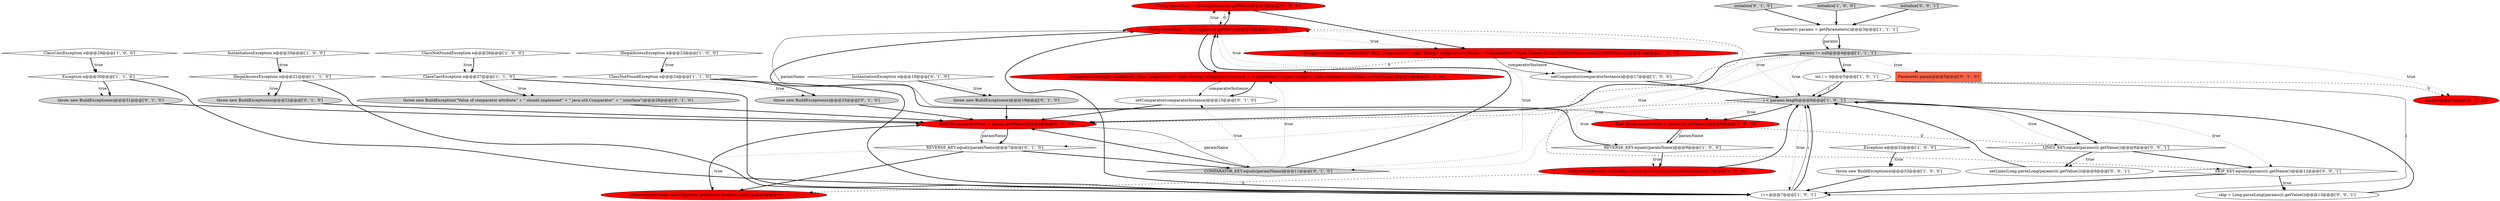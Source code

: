 digraph {
21 [style = filled, label = "String className = (String)params(i(.getValue()@@@15@@@['1', '0', '0']", fillcolor = red, shape = ellipse image = "AAA1AAABBB1BBB"];
0 [style = filled, label = "ClassCastException e@@@27@@@['1', '1', '0']", fillcolor = white, shape = diamond image = "AAA0AAABBB1BBB"];
30 [style = filled, label = "REVERSE_KEY.equals(paramName)@@@7@@@['0', '1', '0']", fillcolor = white, shape = diamond image = "AAA0AAABBB2BBB"];
41 [style = filled, label = "setLines(Long.parseLong(params(i(.getValue()))@@@9@@@['0', '0', '1']", fillcolor = white, shape = ellipse image = "AAA0AAABBB3BBB"];
16 [style = filled, label = "i < params.length@@@6@@@['1', '0', '1']", fillcolor = lightgray, shape = diamond image = "AAA0AAABBB1BBB"];
23 [style = filled, label = "InstantiationException e@@@18@@@['0', '1', '0']", fillcolor = white, shape = diamond image = "AAA0AAABBB2BBB"];
13 [style = filled, label = "InstantiationException e@@@20@@@['1', '0', '0']", fillcolor = white, shape = diamond image = "AAA0AAABBB1BBB"];
25 [style = filled, label = "Parameter param@@@5@@@['0', '1', '0']", fillcolor = tomato, shape = box image = "AAA0AAABBB2BBB"];
39 [style = filled, label = "SKIP_KEY.equals(params(i(.getName())@@@12@@@['0', '0', '1']", fillcolor = white, shape = diamond image = "AAA0AAABBB3BBB"];
32 [style = filled, label = "throw new BuildException(e)@@@31@@@['0', '1', '0']", fillcolor = lightgray, shape = ellipse image = "AAA0AAABBB2BBB"];
20 [style = filled, label = "IllegalAccessException e@@@21@@@['1', '1', '0']", fillcolor = white, shape = diamond image = "AAA0AAABBB1BBB"];
12 [style = filled, label = "final String paramName = params(i(.getName()@@@8@@@['1', '0', '0']", fillcolor = red, shape = ellipse image = "AAA1AAABBB1BBB"];
35 [style = filled, label = "@SuppressWarnings(\"unchecked\") final Comparator<? super String> comparatorInstance = (Comparator<? super String>)(Class.forName(className).newInstance())@@@14@@@['0', '1', '0']", fillcolor = red, shape = ellipse image = "AAA1AAABBB2BBB"];
19 [style = filled, label = "ClassCastException e@@@29@@@['1', '0', '0']", fillcolor = white, shape = diamond image = "AAA0AAABBB1BBB"];
24 [style = filled, label = "setComparator(comparatorInstance)@@@15@@@['0', '1', '0']", fillcolor = white, shape = ellipse image = "AAA0AAABBB2BBB"];
29 [style = filled, label = "initialize['0', '1', '0']", fillcolor = lightgray, shape = diamond image = "AAA0AAABBB2BBB"];
6 [style = filled, label = "setReverse(Boolean.valueOf(params(i(.getValue()).booleanValue())@@@10@@@['1', '0', '0']", fillcolor = red, shape = ellipse image = "AAA1AAABBB1BBB"];
22 [style = filled, label = "ClassNotFoundException e@@@26@@@['1', '0', '0']", fillcolor = white, shape = diamond image = "AAA0AAABBB1BBB"];
9 [style = filled, label = "String className = (String)param.getValue()@@@13@@@['1', '1', '0']", fillcolor = red, shape = ellipse image = "AAA1AAABBB1BBB"];
7 [style = filled, label = "setComparator(comparatorInstance)@@@17@@@['1', '0', '0']", fillcolor = white, shape = ellipse image = "AAA0AAABBB1BBB"];
27 [style = filled, label = "throw new BuildException(\"Value of comparator attribute\" + \" should implement\" + \" java.util.Comparator\" + \" interface\")@@@28@@@['0', '1', '0']", fillcolor = lightgray, shape = ellipse image = "AAA0AAABBB2BBB"];
4 [style = filled, label = "ClassNotFoundException e@@@24@@@['1', '1', '0']", fillcolor = white, shape = diamond image = "AAA0AAABBB1BBB"];
40 [style = filled, label = "skip = Long.parseLong(params(i(.getValue())@@@13@@@['0', '0', '1']", fillcolor = white, shape = ellipse image = "AAA0AAABBB3BBB"];
38 [style = filled, label = "LINES_KEY.equals(params(i(.getName())@@@8@@@['0', '0', '1']", fillcolor = white, shape = diamond image = "AAA0AAABBB3BBB"];
37 [style = filled, label = "setReverse(Boolean.valueOf(param.getValue()).booleanValue())@@@8@@@['0', '1', '0']", fillcolor = red, shape = ellipse image = "AAA1AAABBB2BBB"];
1 [style = filled, label = "initialize['1', '0', '0']", fillcolor = lightgray, shape = diamond image = "AAA0AAABBB1BBB"];
3 [style = filled, label = "Exception e@@@30@@@['1', '1', '0']", fillcolor = white, shape = diamond image = "AAA0AAABBB1BBB"];
33 [style = filled, label = "throw new BuildException(e)@@@19@@@['0', '1', '0']", fillcolor = lightgray, shape = ellipse image = "AAA0AAABBB2BBB"];
42 [style = filled, label = "initialize['0', '0', '1']", fillcolor = lightgray, shape = diamond image = "AAA0AAABBB3BBB"];
26 [style = filled, label = "params@@@5@@@['0', '1', '0']", fillcolor = red, shape = ellipse image = "AAA1AAABBB2BBB"];
28 [style = filled, label = "final String paramName = param.getName()@@@6@@@['0', '1', '0']", fillcolor = red, shape = ellipse image = "AAA1AAABBB2BBB"];
34 [style = filled, label = "COMPARATOR_KEY.equals(paramName)@@@11@@@['0', '1', '0']", fillcolor = lightgray, shape = diamond image = "AAA0AAABBB2BBB"];
2 [style = filled, label = "IllegalAccessException e@@@23@@@['1', '0', '0']", fillcolor = white, shape = diamond image = "AAA0AAABBB1BBB"];
5 [style = filled, label = "REVERSE_KEY.equals(paramName)@@@9@@@['1', '0', '0']", fillcolor = white, shape = diamond image = "AAA0AAABBB1BBB"];
11 [style = filled, label = "i++@@@7@@@['1', '0', '1']", fillcolor = white, shape = ellipse image = "AAA0AAABBB1BBB"];
31 [style = filled, label = "throw new BuildException(e)@@@22@@@['0', '1', '0']", fillcolor = lightgray, shape = ellipse image = "AAA0AAABBB2BBB"];
17 [style = filled, label = "Parameter(( params = getParameters()@@@3@@@['1', '1', '1']", fillcolor = white, shape = ellipse image = "AAA0AAABBB1BBB"];
10 [style = filled, label = "@SuppressWarnings(\"unchecked\") final Comparator<? super String> comparatorInstance = (Comparator<? super String>)(Class.forName(className).newInstance())@@@16@@@['1', '0', '0']", fillcolor = red, shape = ellipse image = "AAA1AAABBB1BBB"];
14 [style = filled, label = "params != null@@@4@@@['1', '1', '1']", fillcolor = lightgray, shape = diamond image = "AAA0AAABBB1BBB"];
18 [style = filled, label = "Exception e@@@32@@@['1', '0', '0']", fillcolor = white, shape = diamond image = "AAA0AAABBB1BBB"];
36 [style = filled, label = "throw new BuildException(e)@@@25@@@['0', '1', '0']", fillcolor = lightgray, shape = ellipse image = "AAA0AAABBB2BBB"];
15 [style = filled, label = "int i = 0@@@5@@@['1', '0', '1']", fillcolor = white, shape = ellipse image = "AAA0AAABBB1BBB"];
8 [style = filled, label = "throw new BuildException(e)@@@33@@@['1', '0', '0']", fillcolor = white, shape = ellipse image = "AAA0AAABBB1BBB"];
12->38 [style = dashed, label="0"];
9->39 [style = dashed, label="0"];
21->10 [style = bold, label=""];
16->9 [style = dotted, label="true"];
34->9 [style = bold, label=""];
37->28 [style = bold, label=""];
12->5 [style = bold, label=""];
9->11 [style = bold, label=""];
5->9 [style = bold, label=""];
38->41 [style = dotted, label="true"];
14->26 [style = dotted, label="true"];
27->28 [style = bold, label=""];
13->20 [style = dotted, label="true"];
35->24 [style = solid, label="comparatorInstance"];
36->28 [style = bold, label=""];
14->28 [style = bold, label=""];
34->9 [style = dotted, label="true"];
38->41 [style = bold, label=""];
38->39 [style = bold, label=""];
9->35 [style = bold, label=""];
11->16 [style = solid, label="i"];
23->33 [style = bold, label=""];
28->30 [style = solid, label="paramName"];
22->0 [style = bold, label=""];
40->16 [style = bold, label=""];
16->39 [style = dotted, label="true"];
17->14 [style = bold, label=""];
20->31 [style = dotted, label="true"];
15->16 [style = solid, label="i"];
7->16 [style = bold, label=""];
16->5 [style = dotted, label="true"];
9->21 [style = bold, label=""];
4->36 [style = dotted, label="true"];
4->36 [style = bold, label=""];
16->38 [style = dotted, label="true"];
16->28 [style = dashed, label="0"];
8->11 [style = bold, label=""];
19->3 [style = bold, label=""];
28->34 [style = solid, label="paramName"];
11->16 [style = bold, label=""];
24->28 [style = bold, label=""];
28->30 [style = bold, label=""];
22->0 [style = dotted, label="true"];
33->28 [style = bold, label=""];
3->11 [style = bold, label=""];
5->6 [style = dotted, label="true"];
18->8 [style = dotted, label="true"];
30->34 [style = bold, label=""];
20->31 [style = bold, label=""];
9->21 [style = dotted, label="true"];
6->37 [style = dashed, label="0"];
2->4 [style = bold, label=""];
10->7 [style = bold, label=""];
1->17 [style = bold, label=""];
5->6 [style = bold, label=""];
19->3 [style = dotted, label="true"];
14->25 [style = dotted, label="true"];
15->26 [style = dashed, label="0"];
12->5 [style = solid, label="paramName"];
39->40 [style = dotted, label="true"];
14->15 [style = bold, label=""];
14->34 [style = dotted, label="true"];
31->28 [style = bold, label=""];
23->33 [style = dotted, label="true"];
16->11 [style = dotted, label="true"];
9->10 [style = dotted, label="true"];
10->35 [style = dashed, label="0"];
15->11 [style = solid, label="i"];
10->7 [style = solid, label="comparatorInstance"];
29->17 [style = bold, label=""];
34->24 [style = dotted, label="true"];
0->11 [style = bold, label=""];
35->24 [style = bold, label=""];
14->16 [style = dotted, label="true"];
17->14 [style = solid, label="params"];
34->28 [style = bold, label=""];
14->30 [style = dotted, label="true"];
34->35 [style = dotted, label="true"];
14->28 [style = dotted, label="true"];
12->9 [style = solid, label="paramName"];
39->40 [style = bold, label=""];
2->4 [style = dotted, label="true"];
41->16 [style = bold, label=""];
30->37 [style = dotted, label="true"];
18->8 [style = bold, label=""];
9->7 [style = dotted, label="true"];
20->11 [style = bold, label=""];
16->12 [style = dotted, label="true"];
3->32 [style = dotted, label="true"];
0->27 [style = bold, label=""];
42->17 [style = bold, label=""];
30->37 [style = bold, label=""];
15->16 [style = bold, label=""];
39->11 [style = bold, label=""];
21->9 [style = dashed, label="0"];
14->15 [style = dotted, label="true"];
6->16 [style = bold, label=""];
0->27 [style = dotted, label="true"];
4->11 [style = bold, label=""];
3->32 [style = bold, label=""];
32->28 [style = bold, label=""];
16->12 [style = bold, label=""];
16->38 [style = bold, label=""];
13->20 [style = bold, label=""];
}
